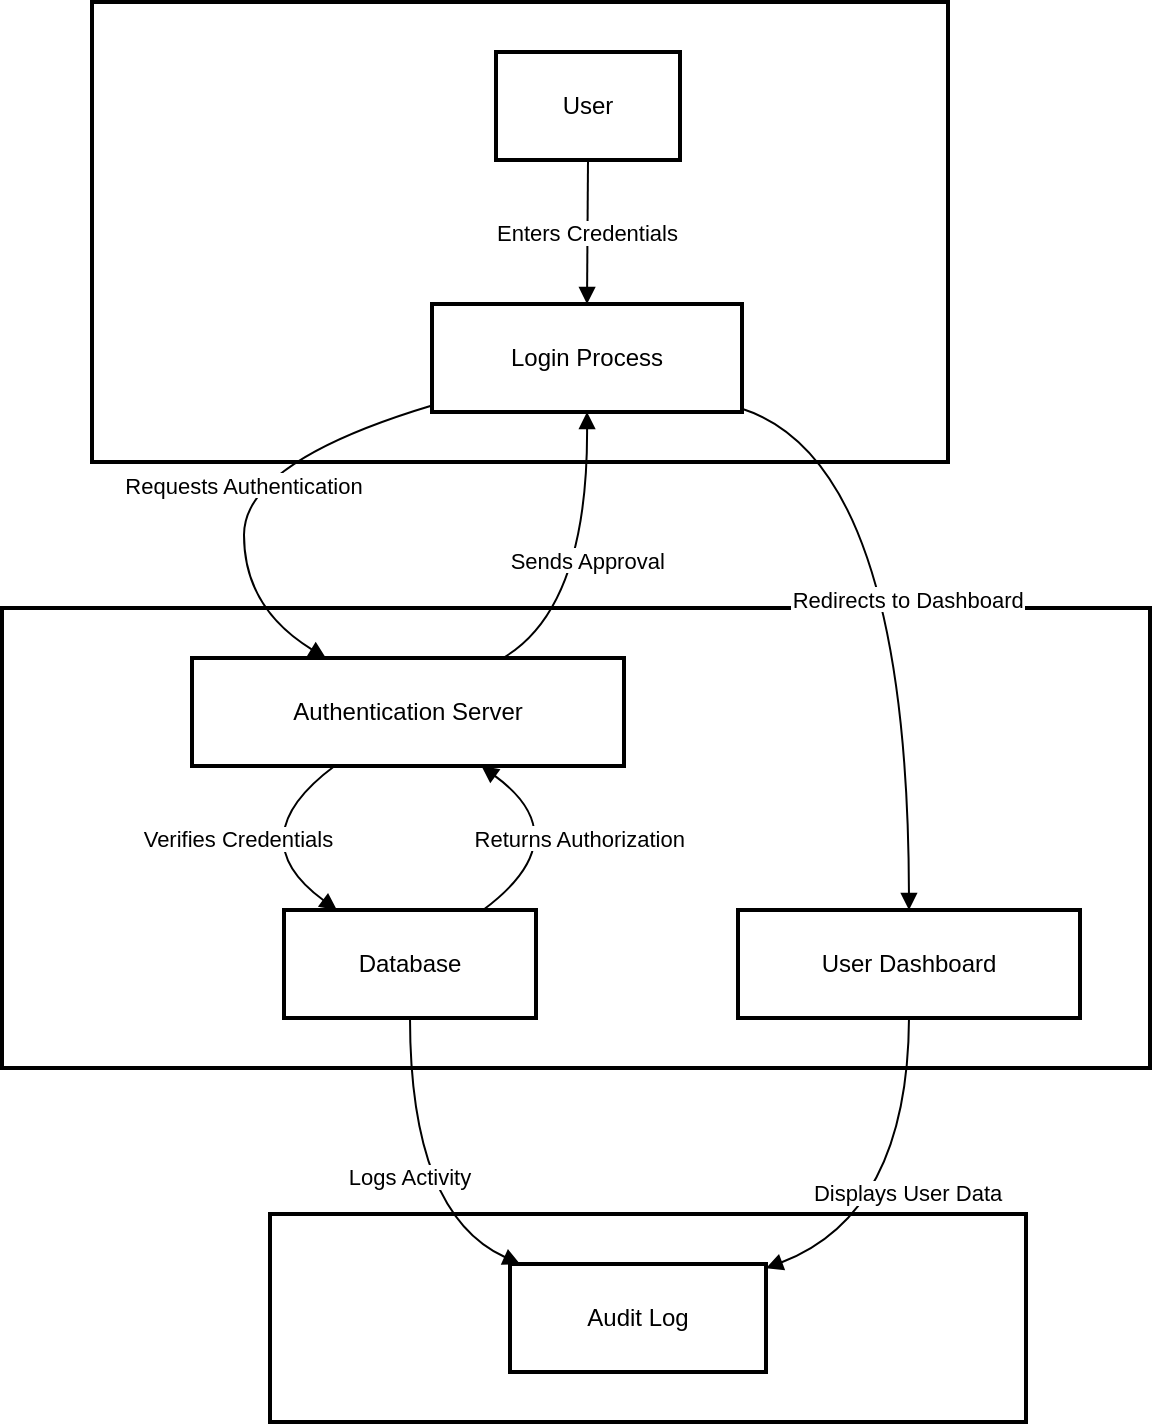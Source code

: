<mxfile version="26.1.3">
  <diagram name="Trang-1" id="EKlKA1vUI2ZHoh4sTRay">
    <mxGraphModel>
      <root>
        <mxCell id="0" />
        <mxCell id="1" parent="0" />
        <mxCell id="2" value="Notification" style="whiteSpace=wrap;strokeWidth=2;" vertex="1" parent="1">
          <mxGeometry x="142" y="614" width="378" height="104" as="geometry" />
        </mxCell>
        <mxCell id="3" value="Website" style="whiteSpace=wrap;strokeWidth=2;" vertex="1" parent="1">
          <mxGeometry x="8" y="311" width="574" height="230" as="geometry" />
        </mxCell>
        <mxCell id="4" value="User" style="whiteSpace=wrap;strokeWidth=2;" vertex="1" parent="1">
          <mxGeometry x="53" y="8" width="428" height="230" as="geometry" />
        </mxCell>
        <mxCell id="5" value="User" style="whiteSpace=wrap;strokeWidth=2;" vertex="1" parent="1">
          <mxGeometry x="255" y="33" width="92" height="54" as="geometry" />
        </mxCell>
        <mxCell id="6" value="Login Process" style="whiteSpace=wrap;strokeWidth=2;" vertex="1" parent="1">
          <mxGeometry x="223" y="159" width="155" height="54" as="geometry" />
        </mxCell>
        <mxCell id="7" value="Authentication Server" style="whiteSpace=wrap;strokeWidth=2;" vertex="1" parent="1">
          <mxGeometry x="103" y="336" width="216" height="54" as="geometry" />
        </mxCell>
        <mxCell id="8" value="Database" style="whiteSpace=wrap;strokeWidth=2;" vertex="1" parent="1">
          <mxGeometry x="149" y="462" width="126" height="54" as="geometry" />
        </mxCell>
        <mxCell id="9" value="User Dashboard" style="whiteSpace=wrap;strokeWidth=2;" vertex="1" parent="1">
          <mxGeometry x="376" y="462" width="171" height="54" as="geometry" />
        </mxCell>
        <mxCell id="10" value="Audit Log" style="whiteSpace=wrap;strokeWidth=2;" vertex="1" parent="1">
          <mxGeometry x="262" y="639" width="128" height="54" as="geometry" />
        </mxCell>
        <mxCell id="11" value="Enters Credentials" style="curved=1;startArrow=none;endArrow=block;exitX=0.5;exitY=1;entryX=0.5;entryY=0.01;" edge="1" parent="1" source="5" target="6">
          <mxGeometry relative="1" as="geometry">
            <Array as="points" />
          </mxGeometry>
        </mxCell>
        <mxCell id="12" value="Requests Authentication" style="curved=1;startArrow=none;endArrow=block;exitX=0;exitY=0.94;entryX=0.31;entryY=0;" edge="1" parent="1" source="6" target="7">
          <mxGeometry relative="1" as="geometry">
            <Array as="points">
              <mxPoint x="129" y="238" />
              <mxPoint x="129" y="311" />
            </Array>
          </mxGeometry>
        </mxCell>
        <mxCell id="13" value="Verifies Credentials" style="curved=1;startArrow=none;endArrow=block;exitX=0.33;exitY=1;entryX=0.21;entryY=0;" edge="1" parent="1" source="7" target="8">
          <mxGeometry relative="1" as="geometry">
            <Array as="points">
              <mxPoint x="126" y="426" />
            </Array>
          </mxGeometry>
        </mxCell>
        <mxCell id="14" value="Returns Authorization" style="curved=1;startArrow=none;endArrow=block;exitX=0.79;exitY=0;entryX=0.67;entryY=1;" edge="1" parent="1" source="8" target="7">
          <mxGeometry relative="1" as="geometry">
            <Array as="points">
              <mxPoint x="297" y="426" />
            </Array>
          </mxGeometry>
        </mxCell>
        <mxCell id="15" value="Sends Approval" style="curved=1;startArrow=none;endArrow=block;exitX=0.72;exitY=0;entryX=0.5;entryY=1.01;" edge="1" parent="1" source="7" target="6">
          <mxGeometry relative="1" as="geometry">
            <Array as="points">
              <mxPoint x="301" y="311" />
            </Array>
          </mxGeometry>
        </mxCell>
        <mxCell id="16" value="Redirects to Dashboard" style="curved=1;startArrow=none;endArrow=block;exitX=1;exitY=0.97;entryX=0.5;entryY=0;" edge="1" parent="1" source="6" target="9">
          <mxGeometry relative="1" as="geometry">
            <Array as="points">
              <mxPoint x="461" y="238" />
            </Array>
          </mxGeometry>
        </mxCell>
        <mxCell id="17" value="Logs Activity" style="curved=1;startArrow=none;endArrow=block;exitX=0.5;exitY=1;entryX=0.03;entryY=-0.01;" edge="1" parent="1" source="8" target="10">
          <mxGeometry relative="1" as="geometry">
            <Array as="points">
              <mxPoint x="212" y="614" />
            </Array>
          </mxGeometry>
        </mxCell>
        <mxCell id="18" value="Displays User Data" style="curved=1;startArrow=none;endArrow=block;exitX=0.5;exitY=1;entryX=1;entryY=0.04;" edge="1" parent="1" source="9" target="10">
          <mxGeometry relative="1" as="geometry">
            <Array as="points">
              <mxPoint x="461" y="614" />
            </Array>
          </mxGeometry>
        </mxCell>
      </root>
    </mxGraphModel>
  </diagram>
</mxfile>
